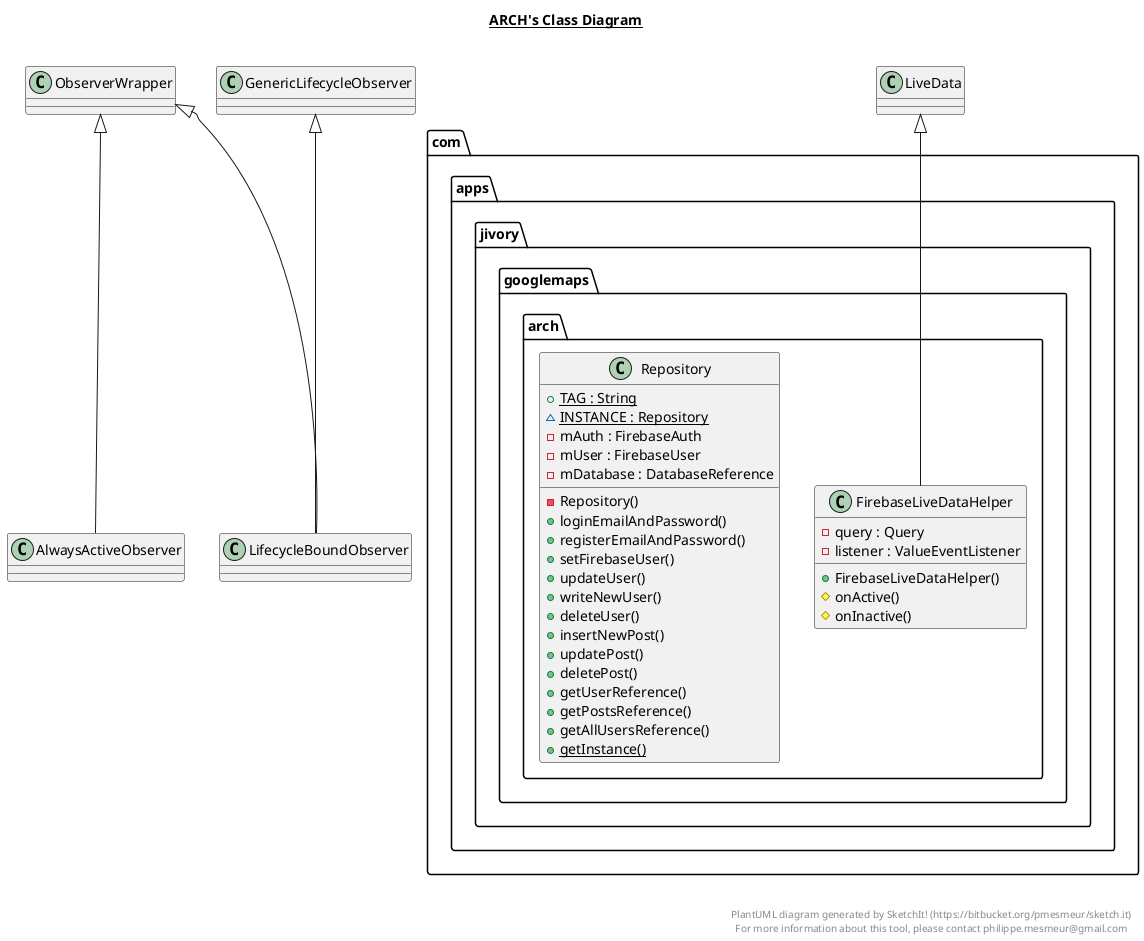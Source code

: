 @startuml

title __ARCH's Class Diagram__\n

  package com.apps.jivory.googlemaps {
    package com.apps.jivory.googlemaps.arch {
      class FirebaseLiveDataHelper {
          - query : Query
          - listener : ValueEventListener
          + FirebaseLiveDataHelper()
          # onActive()
          # onInactive()
      }
    }
  }
  

  package com.apps.jivory.googlemaps {
    package com.apps.jivory.googlemaps.arch {
      class Repository {
          {static} + TAG : String
          {static} ~ INSTANCE : Repository
          - mAuth : FirebaseAuth
          - mUser : FirebaseUser
          - mDatabase : DatabaseReference
          - Repository()
          + loginEmailAndPassword()
          + registerEmailAndPassword()
          + setFirebaseUser()
          + updateUser()
          + writeNewUser()
          + deleteUser()
          + insertNewPost()
          + updatePost()
          + deletePost()
          + getUserReference()
          + getPostsReference()
          + getAllUsersReference()
          {static} + getInstance()
      }
    }
  }
  

  FirebaseLiveDataHelper -up-|> LiveData
  AlwaysActiveObserver -up-|> ObserverWrapper
  LifecycleBoundObserver -up-|> GenericLifecycleObserver
  LifecycleBoundObserver -up-|> ObserverWrapper


right footer


PlantUML diagram generated by SketchIt! (https://bitbucket.org/pmesmeur/sketch.it)
For more information about this tool, please contact philippe.mesmeur@gmail.com
endfooter

@enduml
